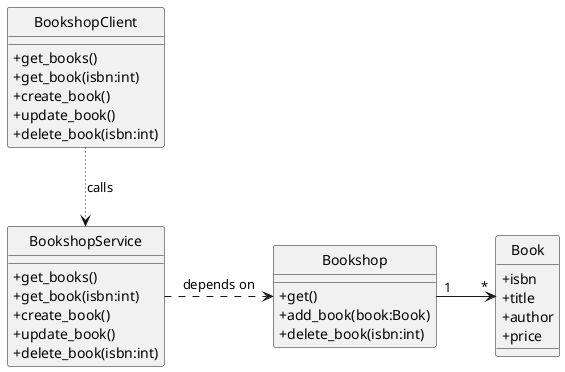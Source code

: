 @startuml
hide circle
skinparam classAttributeIconSize 0
skinparam monochrome true


class BookshopClient {
 +get_books()
 +get_book(isbn:int)
 +create_book()
 +update_book()
 +delete_book(isbn:int)
}

class BookshopService {
 +get_books()
 +get_book(isbn:int)
 +create_book()
 +update_book()
 +delete_book(isbn:int)
}

class Bookshop {
 +get()
 +add_book(book:Book)
 +delete_book(isbn:int)
}

class Book {
 +isbn
 +title
 +author
 +price
}

BookshopClient -down[dotted]-> BookshopService : calls
BookshopService .right.> Bookshop : depends on
Bookshop "1" -right-> "*" Book : "       "

@enduml